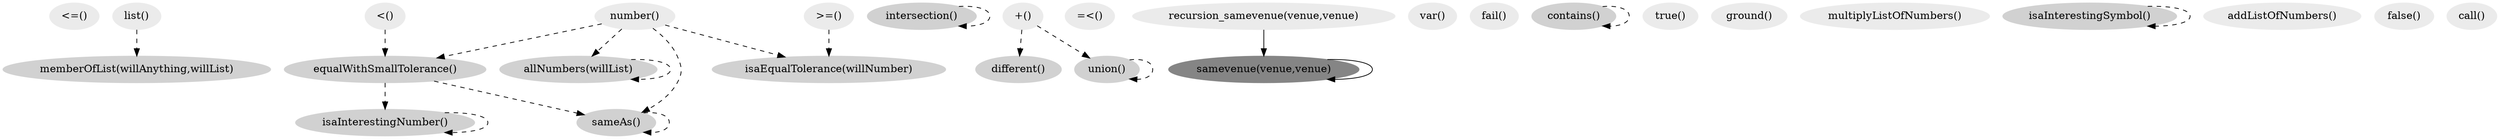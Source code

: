 digraph RDN{
0[style="filled" label="<=()" color="gray92"];
1[style="filled" label="memberOfList(willAnything,willList)" color="gray82"];
8 -> 1[label="" style=dashed];
2[style="filled" label="number()" color="gray92"];
3[style="filled" label="intersection()" color="gray82"];
3 -> 3[label="" style=dashed];
4[style="filled" label="different()" color="gray82"];
19 -> 4[label="" style=dashed];
5[style="filled" label="=<()" color="gray92"];
6[style="filled" label="recursion_samevenue(venue,venue)" color="gray92"];
7[style="filled" label="var()" color="gray92"];
8[style="filled" label="list()" color="gray92"];
9[style="filled" label="equalWithSmallTolerance()" color="gray82"];
14 -> 9[label="" style=dashed];
2 -> 9[label="" style=dashed];
10[style="filled" label="fail()" color="gray92"];
11[style="filled" label="contains()" color="gray82"];
11 -> 11[label="" style=dashed];
12[style="filled" label="true()" color="gray92"];
13[style="filled" label="ground()" color="gray92"];
14[style="filled" label="<()" color="gray92"];
15[style="filled" label="multiplyListOfNumbers()" color="gray92"];
16[style="filled" label=">=()" color="gray92"];
17[style="filled" label="allNumbers(willList)" color="gray82"];
2 -> 17[label="" style=dashed];
17 -> 17[label="" style=dashed];
18[style="filled" label="isaInterestingNumber()" color="gray82"];
18 -> 18[label="" style=dashed];
9 -> 18[label="" style=dashed];
19[style="filled" label="\+()" color="gray92"];
20[style="filled" label="samevenue(venue,venue)" color="gray52"];
6 -> 20[label="" style=solid];
20 -> 20[label="" style=solid];
21[style="filled" label="isaInterestingSymbol()" color="gray82"];
21 -> 21[label="" style=dashed];
22[style="filled" label="isaEqualTolerance(willNumber)" color="gray82"];
16 -> 22[label="" style=dashed];
2 -> 22[label="" style=dashed];
23[style="filled" label="addListOfNumbers()" color="gray92"];
24[style="filled" label="false()" color="gray92"];
25[style="filled" label="union()" color="gray82"];
25 -> 25[label="" style=dashed];
19 -> 25[label="" style=dashed];
26[style="filled" label="call()" color="gray92"];
27[style="filled" label="sameAs()" color="gray82"];
2 -> 27[label="" style=dashed];
27 -> 27[label="" style=dashed];
9 -> 27[label="" style=dashed];
}
